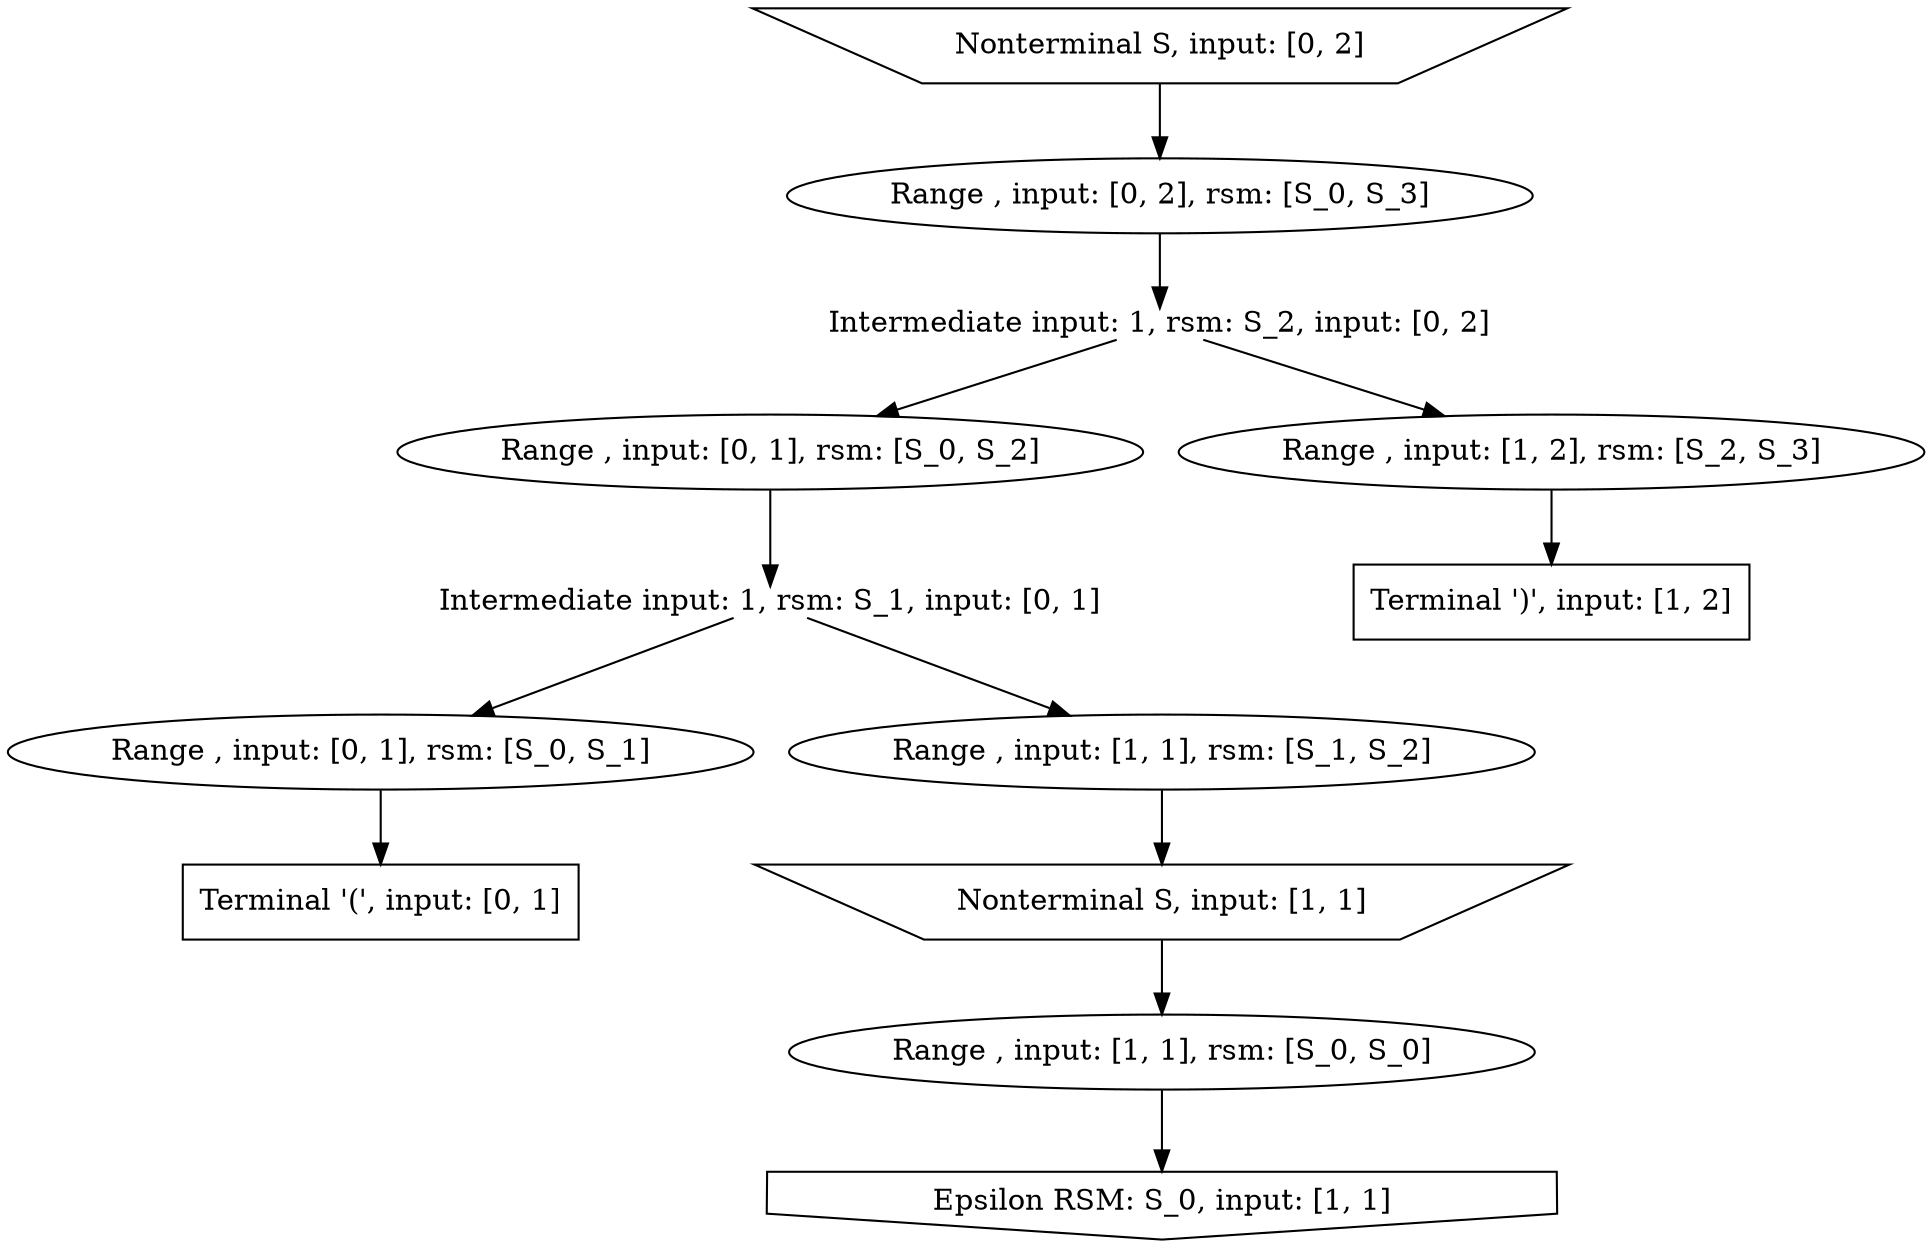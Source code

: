 digraph g {
labelloc="t"
label=""
0 [label = "Epsilon RSM: S_0, input: [1, 1]", shape = invhouse]
1 [label = "Intermediate input: 1, rsm: S_1, input: [0, 1]", shape = plain]
2 [label = "Intermediate input: 1, rsm: S_2, input: [0, 2]", shape = plain]
3 [label = "Nonterminal S, input: [0, 2]", shape = invtrapezium]
4 [label = "Nonterminal S, input: [1, 1]", shape = invtrapezium]
5 [label = "Range , input: [0, 1], rsm: [S_0, S_1]", shape = ellipse]
6 [label = "Range , input: [0, 1], rsm: [S_0, S_2]", shape = ellipse]
7 [label = "Range , input: [0, 2], rsm: [S_0, S_3]", shape = ellipse]
8 [label = "Range , input: [1, 1], rsm: [S_0, S_0]", shape = ellipse]
9 [label = "Range , input: [1, 1], rsm: [S_1, S_2]", shape = ellipse]
10 [label = "Range , input: [1, 2], rsm: [S_2, S_3]", shape = ellipse]
11 [label = "Terminal '(', input: [0, 1]", shape = rectangle]
12 [label = "Terminal ')', input: [1, 2]", shape = rectangle]
1->5
1->9
2->6
2->10
3->7
4->8
5->11
6->1
7->2
8->0
9->4
10->12
}
